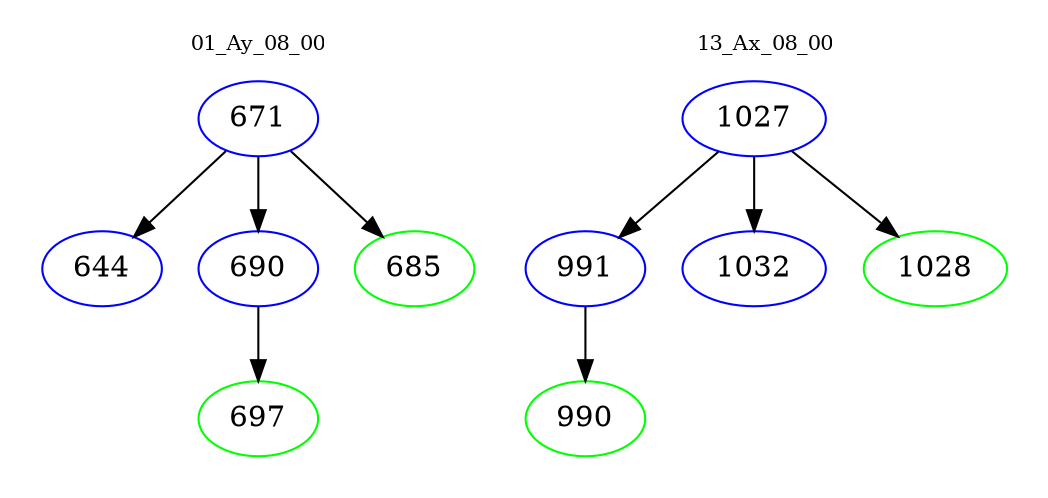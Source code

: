 digraph{
subgraph cluster_0 {
color = white
label = "01_Ay_08_00";
fontsize=10;
T0_671 [label="671", color="blue"]
T0_671 -> T0_644 [color="black"]
T0_644 [label="644", color="blue"]
T0_671 -> T0_690 [color="black"]
T0_690 [label="690", color="blue"]
T0_690 -> T0_697 [color="black"]
T0_697 [label="697", color="green"]
T0_671 -> T0_685 [color="black"]
T0_685 [label="685", color="green"]
}
subgraph cluster_1 {
color = white
label = "13_Ax_08_00";
fontsize=10;
T1_1027 [label="1027", color="blue"]
T1_1027 -> T1_991 [color="black"]
T1_991 [label="991", color="blue"]
T1_991 -> T1_990 [color="black"]
T1_990 [label="990", color="green"]
T1_1027 -> T1_1032 [color="black"]
T1_1032 [label="1032", color="blue"]
T1_1027 -> T1_1028 [color="black"]
T1_1028 [label="1028", color="green"]
}
}
